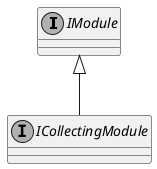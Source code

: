@startuml
skinparam monochrome true
skinparam classAttributeIconSize 0

interface IModule
interface ICollectingModule

IModule <|-- ICollectingModule
@enduml

